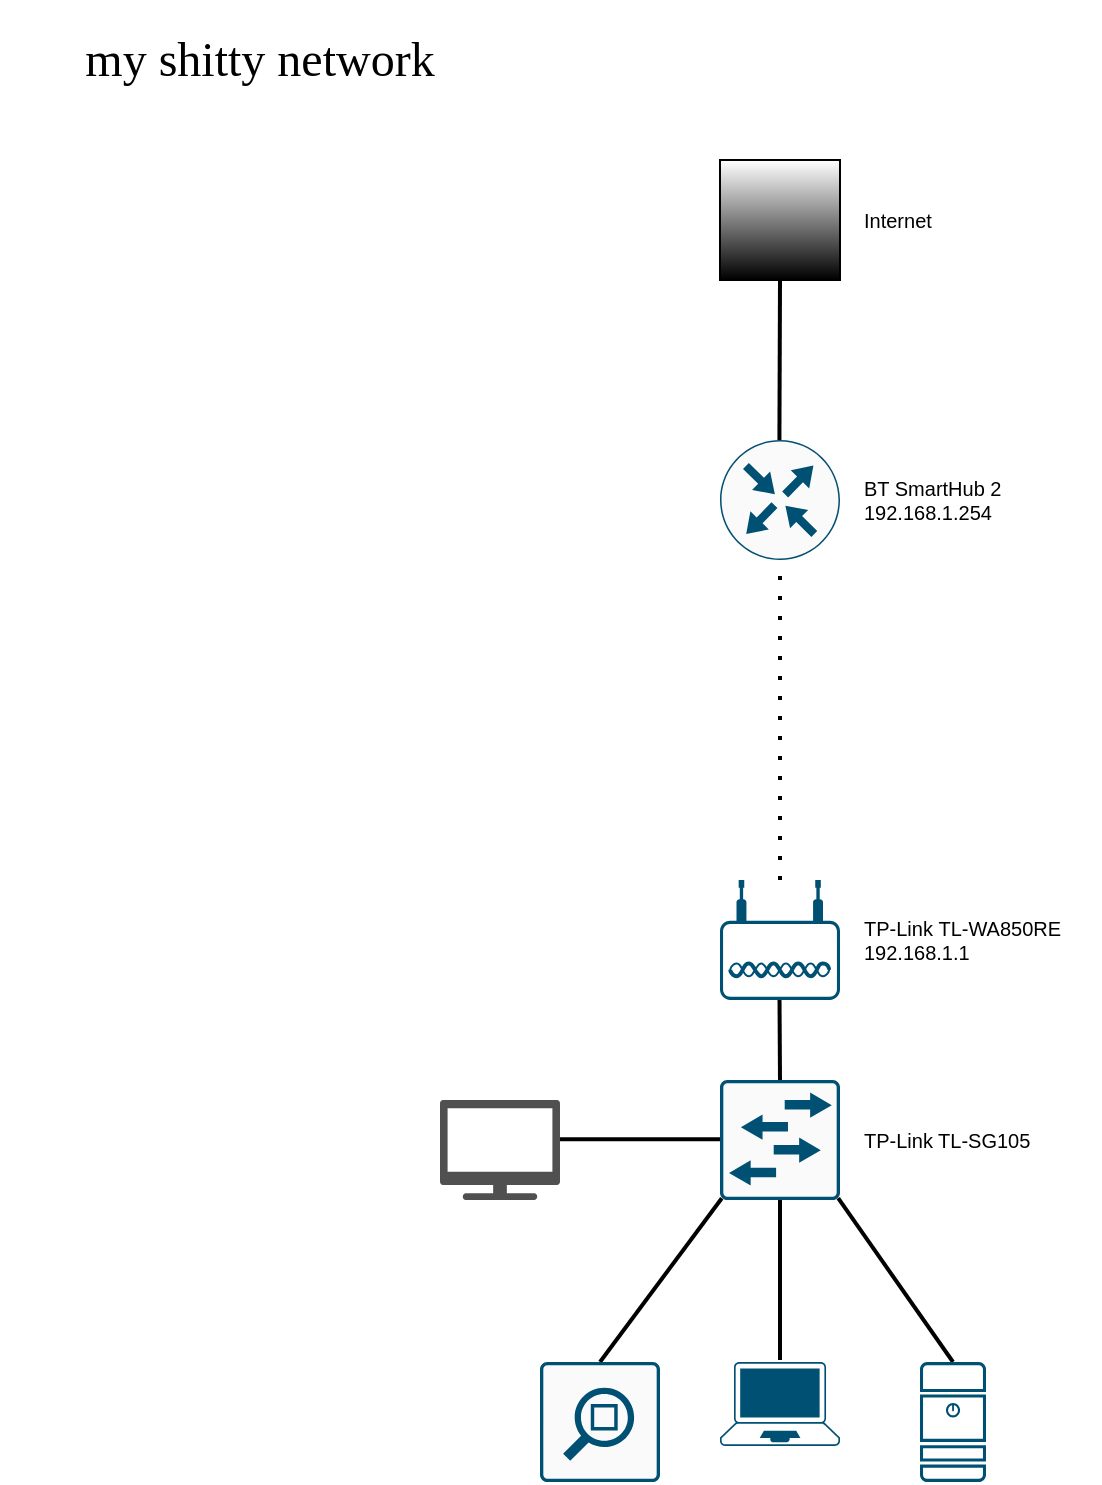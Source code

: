 <mxfile version="26.2.14">
  <diagram name="Page-1" id="4xoBqfit1d-OFT-18arU">
    <mxGraphModel dx="1266" dy="751" grid="1" gridSize="10" guides="1" tooltips="1" connect="1" arrows="1" fold="1" page="1" pageScale="1" pageWidth="827" pageHeight="1169" math="0" shadow="0">
      <root>
        <mxCell id="0" />
        <mxCell id="1" parent="0" />
        <mxCell id="ucTMh163EPu8UZDTptTZ-2" value="my shitty network" style="text;html=1;align=center;verticalAlign=middle;whiteSpace=wrap;rounded=0;horizontal=1;fontSize=24;labelBackgroundColor=none;fillColor=default;labelBorderColor=none;textShadow=0;fontFamily=Comic Sans MS;" vertex="1" parent="1">
          <mxGeometry x="10" y="10" width="260" height="60" as="geometry" />
        </mxCell>
        <mxCell id="ucTMh163EPu8UZDTptTZ-9" value="" style="endArrow=none;dashed=1;html=1;strokeWidth=2;rounded=0;curved=0;jumpSize=5;startSize=5;endSize=5;dashPattern=1 4;" edge="1" parent="1">
          <mxGeometry width="50" height="50" relative="1" as="geometry">
            <mxPoint x="400" y="450" as="sourcePoint" />
            <mxPoint x="400" y="290" as="targetPoint" />
          </mxGeometry>
        </mxCell>
        <mxCell id="ucTMh163EPu8UZDTptTZ-12" value="" style="endArrow=none;html=1;rounded=0;strokeWidth=2;" edge="1" parent="1">
          <mxGeometry width="50" height="50" relative="1" as="geometry">
            <mxPoint x="399.71" y="230" as="sourcePoint" />
            <mxPoint x="400" y="150" as="targetPoint" />
          </mxGeometry>
        </mxCell>
        <mxCell id="ucTMh163EPu8UZDTptTZ-26" value="" style="endArrow=none;html=1;rounded=0;strokeWidth=2;" edge="1" parent="1">
          <mxGeometry width="50" height="50" relative="1" as="geometry">
            <mxPoint x="400" y="550" as="sourcePoint" />
            <mxPoint x="399.76" y="510" as="targetPoint" />
          </mxGeometry>
        </mxCell>
        <mxCell id="ucTMh163EPu8UZDTptTZ-28" value="" style="group" vertex="1" connectable="0" parent="1">
          <mxGeometry x="370" y="90" width="150" height="60" as="geometry" />
        </mxCell>
        <mxCell id="ucTMh163EPu8UZDTptTZ-22" value="" style="shape=mxgraph.networks2.icon;aspect=fixed;fillColor=default;strokeColor=light-dark(#000000,#7CC1DF);gradientColor=default;network2IconShadow=1;network2bgFillColor=none;network2Icon=mxgraph.networks2.globe;network2IconW=1;network2IconH=1;" vertex="1" parent="ucTMh163EPu8UZDTptTZ-28">
          <mxGeometry width="60" height="60" as="geometry" />
        </mxCell>
        <mxCell id="ucTMh163EPu8UZDTptTZ-23" value="Internet" style="text;html=1;align=left;verticalAlign=middle;whiteSpace=wrap;rounded=0;fontSize=10;" vertex="1" parent="ucTMh163EPu8UZDTptTZ-28">
          <mxGeometry x="70" y="17.5" width="80" height="25" as="geometry" />
        </mxCell>
        <mxCell id="ucTMh163EPu8UZDTptTZ-31" value="" style="group" vertex="1" connectable="0" parent="1">
          <mxGeometry x="370" y="230" width="150" height="60" as="geometry" />
        </mxCell>
        <mxCell id="ucTMh163EPu8UZDTptTZ-3" value="" style="sketch=0;points=[[0.5,0,0],[1,0.5,0],[0.5,1,0],[0,0.5,0],[0.145,0.145,0],[0.856,0.145,0],[0.855,0.856,0],[0.145,0.855,0]];verticalLabelPosition=bottom;html=1;verticalAlign=top;aspect=fixed;align=center;pointerEvents=1;shape=mxgraph.cisco19.rect;prIcon=router;fillColor=#FAFAFA;strokeColor=#005073;" vertex="1" parent="ucTMh163EPu8UZDTptTZ-31">
          <mxGeometry width="60" height="60" as="geometry" />
        </mxCell>
        <mxCell id="ucTMh163EPu8UZDTptTZ-11" value="BT SmartHub 2&lt;div&gt;192.168.1.254&lt;/div&gt;" style="text;html=1;align=left;verticalAlign=middle;whiteSpace=wrap;rounded=0;fontSize=10;" vertex="1" parent="ucTMh163EPu8UZDTptTZ-31">
          <mxGeometry x="70" y="17.5" width="80" height="25" as="geometry" />
        </mxCell>
        <mxCell id="ucTMh163EPu8UZDTptTZ-45" value="" style="group" vertex="1" connectable="0" parent="1">
          <mxGeometry x="370" y="450" width="190" height="60" as="geometry" />
        </mxCell>
        <mxCell id="ucTMh163EPu8UZDTptTZ-8" value="" style="points=[[0.03,0.36,0],[0.18,0,0],[0.5,0.34,0],[0.82,0,0],[0.97,0.36,0],[1,0.67,0],[0.975,0.975,0],[0.5,1,0],[0.025,0.975,0],[0,0.67,0]];verticalLabelPosition=bottom;sketch=0;html=1;verticalAlign=top;aspect=fixed;align=center;pointerEvents=1;shape=mxgraph.cisco19.wireless_access_point;fillColor=#005073;strokeColor=none;" vertex="1" parent="ucTMh163EPu8UZDTptTZ-45">
          <mxGeometry width="60" height="60" as="geometry" />
        </mxCell>
        <mxCell id="ucTMh163EPu8UZDTptTZ-24" value="&lt;div&gt;TP-Link&amp;nbsp;TL-WA850RE&lt;/div&gt;&lt;div&gt;192.168.1.1&lt;/div&gt;" style="text;html=1;align=left;verticalAlign=middle;whiteSpace=wrap;rounded=0;fontSize=10;" vertex="1" parent="ucTMh163EPu8UZDTptTZ-45">
          <mxGeometry x="70" y="17.5" width="120" height="25" as="geometry" />
        </mxCell>
        <mxCell id="ucTMh163EPu8UZDTptTZ-48" value="" style="endArrow=none;html=1;rounded=0;strokeWidth=2;" edge="1" parent="1">
          <mxGeometry width="50" height="50" relative="1" as="geometry">
            <mxPoint x="370" y="579.66" as="sourcePoint" />
            <mxPoint x="290" y="579.66" as="targetPoint" />
          </mxGeometry>
        </mxCell>
        <mxCell id="ucTMh163EPu8UZDTptTZ-56" value="" style="sketch=0;pointerEvents=1;shadow=0;dashed=0;html=1;strokeColor=none;fillColor=light-dark(#505050,#7CC1DF);labelPosition=center;verticalLabelPosition=bottom;verticalAlign=top;outlineConnect=0;align=center;shape=mxgraph.office.devices.tv;" vertex="1" parent="1">
          <mxGeometry x="230" y="560" width="60" height="50" as="geometry" />
        </mxCell>
        <mxCell id="ucTMh163EPu8UZDTptTZ-25" value="" style="sketch=0;points=[[0.015,0.015,0],[0.985,0.015,0],[0.985,0.985,0],[0.015,0.985,0],[0.25,0,0],[0.5,0,0],[0.75,0,0],[1,0.25,0],[1,0.5,0],[1,0.75,0],[0.75,1,0],[0.5,1,0],[0.25,1,0],[0,0.75,0],[0,0.5,0],[0,0.25,0]];verticalLabelPosition=bottom;html=1;verticalAlign=top;aspect=fixed;align=center;pointerEvents=1;shape=mxgraph.cisco19.rect;prIcon=l2_switch;fillColor=#FAFAFA;strokeColor=#005073;" vertex="1" parent="1">
          <mxGeometry x="370" y="550" width="60" height="60" as="geometry" />
        </mxCell>
        <mxCell id="ucTMh163EPu8UZDTptTZ-27" value="&lt;div&gt;&lt;span style=&quot;background-color: transparent;&quot;&gt;TP-Link TL-SG105&lt;/span&gt;&lt;/div&gt;" style="text;html=1;align=left;verticalAlign=middle;whiteSpace=wrap;rounded=0;fontSize=10;" vertex="1" parent="1">
          <mxGeometry x="440" y="567.5" width="120" height="25" as="geometry" />
        </mxCell>
        <mxCell id="ucTMh163EPu8UZDTptTZ-33" value="" style="endArrow=none;html=1;rounded=0;strokeWidth=2;" edge="1" parent="1">
          <mxGeometry width="50" height="50" relative="1" as="geometry">
            <mxPoint x="400" y="690" as="sourcePoint" />
            <mxPoint x="400.0" y="610" as="targetPoint" />
          </mxGeometry>
        </mxCell>
        <mxCell id="ucTMh163EPu8UZDTptTZ-39" value="" style="points=[[0.13,0.02,0],[0.5,0,0],[0.87,0.02,0],[0.885,0.4,0],[0.985,0.985,0],[0.5,1,0],[0.015,0.985,0],[0.115,0.4,0]];verticalLabelPosition=bottom;sketch=0;html=1;verticalAlign=top;aspect=fixed;align=center;pointerEvents=1;shape=mxgraph.cisco19.laptop;fillColor=#005073;strokeColor=none;" vertex="1" parent="1">
          <mxGeometry x="370" y="691" width="60" height="42" as="geometry" />
        </mxCell>
        <mxCell id="ucTMh163EPu8UZDTptTZ-50" value="" style="endArrow=none;html=1;rounded=0;strokeWidth=2;exitX=0.5;exitY=0;exitDx=0;exitDy=0;exitPerimeter=0;entryX=0.015;entryY=0.985;entryDx=0;entryDy=0;entryPerimeter=0;" edge="1" parent="1" source="ucTMh163EPu8UZDTptTZ-57" target="ucTMh163EPu8UZDTptTZ-25">
          <mxGeometry width="50" height="50" relative="1" as="geometry">
            <mxPoint x="300" y="670" as="sourcePoint" />
            <mxPoint x="360.0" y="610" as="targetPoint" />
          </mxGeometry>
        </mxCell>
        <mxCell id="ucTMh163EPu8UZDTptTZ-51" value="" style="endArrow=none;html=1;rounded=0;strokeWidth=2;exitX=0.5;exitY=0;exitDx=0;exitDy=0;exitPerimeter=0;entryX=0.985;entryY=0.985;entryDx=0;entryDy=0;entryPerimeter=0;" edge="1" parent="1" source="ucTMh163EPu8UZDTptTZ-55" target="ucTMh163EPu8UZDTptTZ-25">
          <mxGeometry width="50" height="50" relative="1" as="geometry">
            <mxPoint x="490" y="680" as="sourcePoint" />
            <mxPoint x="440.0" y="610" as="targetPoint" />
          </mxGeometry>
        </mxCell>
        <mxCell id="ucTMh163EPu8UZDTptTZ-55" value="" style="sketch=0;points=[[0.015,0.015,0],[0.985,0.015,0],[0.985,0.985,0],[0.015,0.985,0],[0.25,0,0],[0.5,0,0],[0.75,0,0],[1,0.25,0],[1,0.5,0],[1,0.75,0],[0.75,1,0],[0.5,1,0],[0.25,1,0],[0,0.75,0],[0,0.5,0],[0,0.25,0]];verticalLabelPosition=bottom;html=1;verticalAlign=top;aspect=fixed;align=center;pointerEvents=1;shape=mxgraph.cisco19.server;fillColor=#005073;strokeColor=none;" vertex="1" parent="1">
          <mxGeometry x="470" y="691" width="33" height="60" as="geometry" />
        </mxCell>
        <mxCell id="ucTMh163EPu8UZDTptTZ-57" value="" style="sketch=0;points=[[0.015,0.015,0],[0.985,0.015,0],[0.985,0.985,0],[0.015,0.985,0],[0.25,0,0],[0.5,0,0],[0.75,0,0],[1,0.25,0],[1,0.5,0],[1,0.75,0],[0.75,1,0],[0.5,1,0],[0.25,1,0],[0,0.75,0],[0,0.5,0],[0,0.25,0]];verticalLabelPosition=bottom;html=1;verticalAlign=top;aspect=fixed;align=center;pointerEvents=1;shape=mxgraph.cisco19.rect;prIcon=net_mgmt_appliance;fillColor=#FAFAFA;strokeColor=#005073;" vertex="1" parent="1">
          <mxGeometry x="280" y="691" width="60" height="60" as="geometry" />
        </mxCell>
      </root>
    </mxGraphModel>
  </diagram>
</mxfile>
